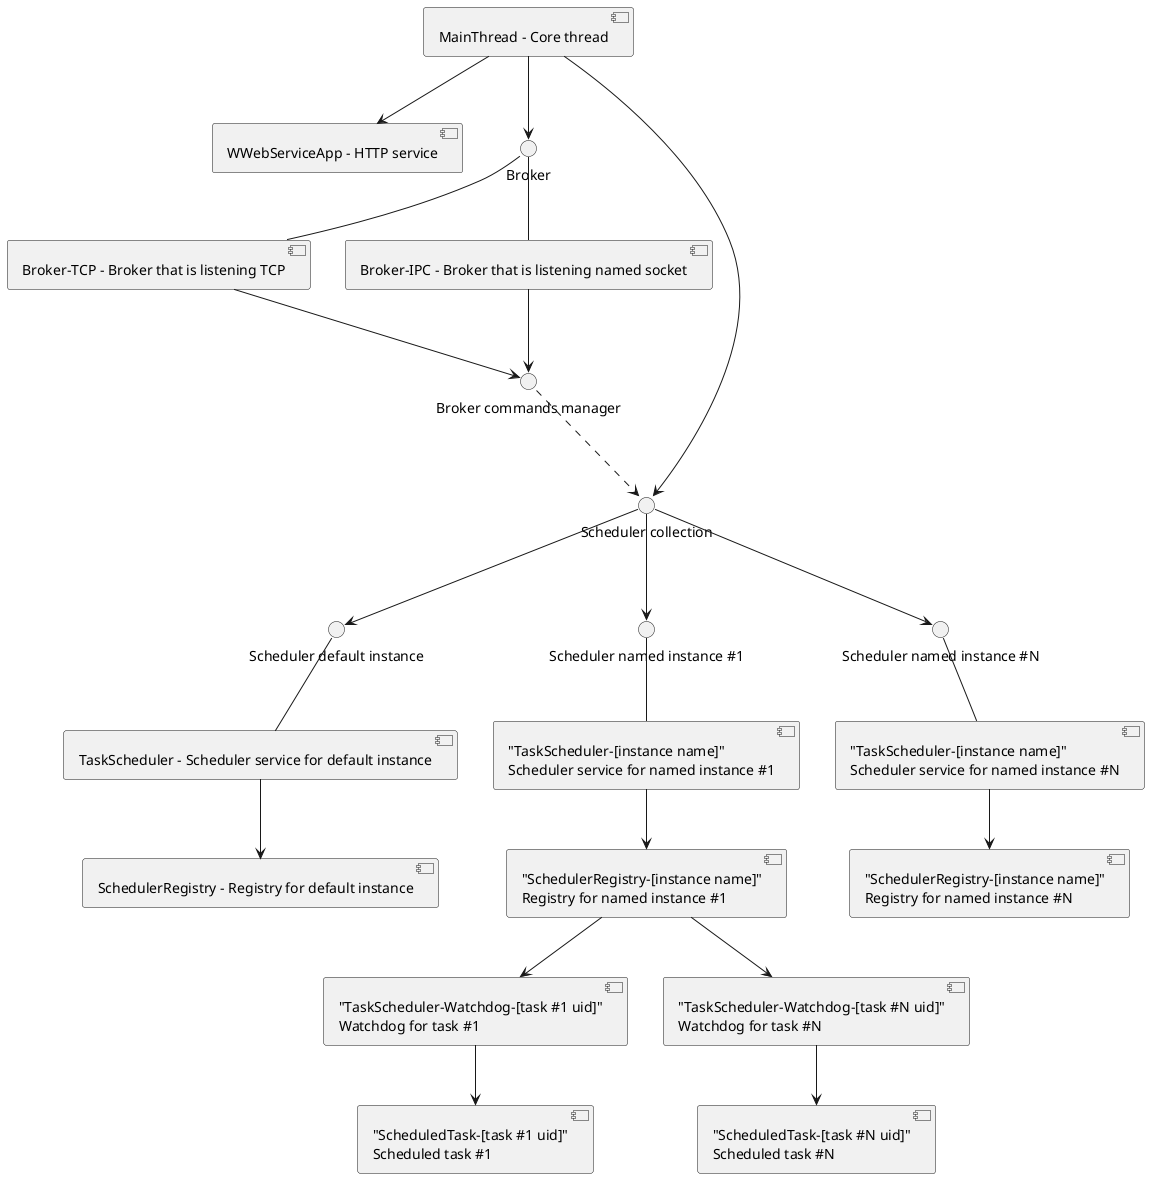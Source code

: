 @startuml


component main_thread [
MainThread - Core thread
]

component web[
WWebServiceApp - HTTP service
]

interface broker [
Broker
]

component broker_tcp[
Broker-TCP - Broker that is listening TCP
]

component broker_ipc[
Broker-IPC - Broker that is listening named socket
]

interface broker_commands [
Broker commands manager
]

interface scheduler_collection [
Scheduler collection
]

interface scheduler_collection_default_instance [
Scheduler default instance
]

interface scheduler_collection_named_instance_1 [
Scheduler named instance #1
]

interface scheduler_collection_named_instance_n [
Scheduler named instance #N
]

component scheduler_service_default_instance[
TaskScheduler - Scheduler service for default instance
]

component scheduler_service_named_instance_1[
"TaskScheduler-[instance name]"
Scheduler service for named instance #1
]

component scheduler_service_named_instance_n[
"TaskScheduler-[instance name]"
Scheduler service for named instance #N
]

component scheduler_registry_default_instance[
SchedulerRegistry - Registry for default instance
]

component scheduler_registry_named_instance_1[
"SchedulerRegistry-[instance name]"
Registry for named instance #1
]

component scheduler_registry_named_instance_n[
"SchedulerRegistry-[instance name]"
Registry for named instance #N
]

component scheduler_watchdog_task_1[
"TaskScheduler-Watchdog-[task #1 uid]"
Watchdog for task #1
]

component scheduler_watchdog_task_n[
"TaskScheduler-Watchdog-[task #N uid]"
Watchdog for task #N
]

component scheduler_task_1[
"ScheduledTask-[task #1 uid]"
Scheduled task #1
]

component scheduler_task_n[
"ScheduledTask-[task #N uid]"
Scheduled task #N
]

main_thread --> web
main_thread --> broker
main_thread --> scheduler_collection

broker -down- broker_tcp
broker -down- broker_ipc

broker_tcp -down-> broker_commands
broker_ipc -down-> broker_commands

broker_commands ..> scheduler_collection

scheduler_collection -down-> scheduler_collection_default_instance
scheduler_collection -down-> scheduler_collection_named_instance_1
scheduler_collection -down-> scheduler_collection_named_instance_n

scheduler_collection_default_instance -down- scheduler_service_default_instance
scheduler_collection_named_instance_1 -down- scheduler_service_named_instance_1
scheduler_collection_named_instance_n -down- scheduler_service_named_instance_n

scheduler_service_default_instance -down-> scheduler_registry_default_instance
scheduler_service_named_instance_1 -down-> scheduler_registry_named_instance_1
scheduler_service_named_instance_n -down-> scheduler_registry_named_instance_n

scheduler_registry_named_instance_1 -down-> scheduler_watchdog_task_1
scheduler_registry_named_instance_1 -down-> scheduler_watchdog_task_n

scheduler_watchdog_task_1 -down-> scheduler_task_1
scheduler_watchdog_task_n -down-> scheduler_task_n

@enduml
